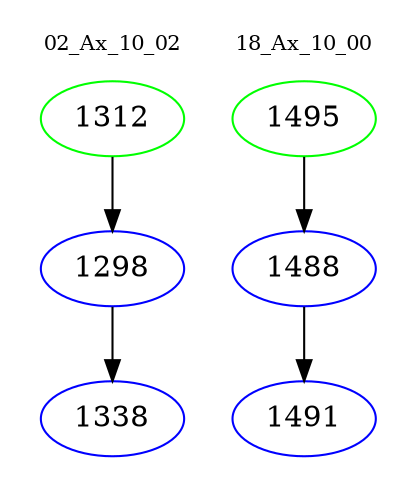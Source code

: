 digraph{
subgraph cluster_0 {
color = white
label = "02_Ax_10_02";
fontsize=10;
T0_1312 [label="1312", color="green"]
T0_1312 -> T0_1298 [color="black"]
T0_1298 [label="1298", color="blue"]
T0_1298 -> T0_1338 [color="black"]
T0_1338 [label="1338", color="blue"]
}
subgraph cluster_1 {
color = white
label = "18_Ax_10_00";
fontsize=10;
T1_1495 [label="1495", color="green"]
T1_1495 -> T1_1488 [color="black"]
T1_1488 [label="1488", color="blue"]
T1_1488 -> T1_1491 [color="black"]
T1_1491 [label="1491", color="blue"]
}
}
